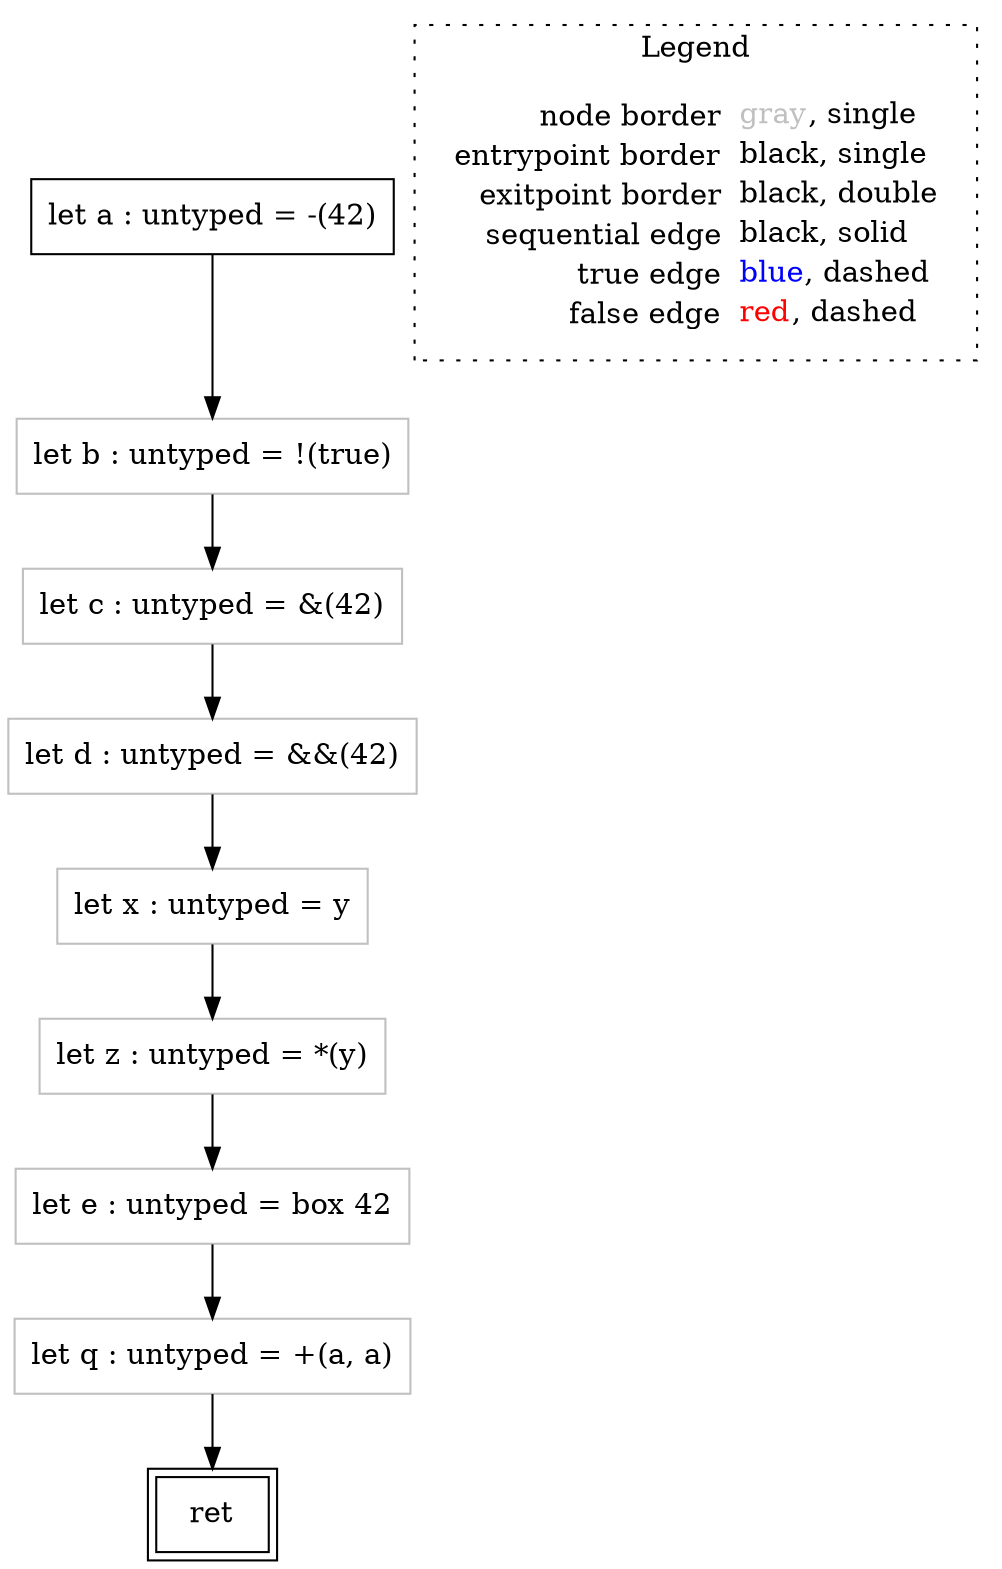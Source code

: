 digraph {
	"node0" [shape="rect",color="black",label=<let a : untyped = -(42)>];
	"node1" [shape="rect",color="gray",label=<let b : untyped = !(true)>];
	"node2" [shape="rect",color="gray",label=<let z : untyped = *(y)>];
	"node3" [shape="rect",color="gray",label=<let d : untyped = &amp;&amp;(42)>];
	"node4" [shape="rect",color="black",peripheries="2",label=<ret>];
	"node5" [shape="rect",color="gray",label=<let e : untyped = box 42>];
	"node6" [shape="rect",color="gray",label=<let q : untyped = +(a, a)>];
	"node7" [shape="rect",color="gray",label=<let c : untyped = &amp;(42)>];
	"node8" [shape="rect",color="gray",label=<let x : untyped = y>];
	"node1" -> "node7" [color="black"];
	"node2" -> "node5" [color="black"];
	"node3" -> "node8" [color="black"];
	"node5" -> "node6" [color="black"];
	"node0" -> "node1" [color="black"];
	"node6" -> "node4" [color="black"];
	"node7" -> "node3" [color="black"];
	"node8" -> "node2" [color="black"];
subgraph cluster_legend {
	label="Legend";
	style=dotted;
	node [shape=plaintext];
	"legend" [label=<<table border="0" cellpadding="2" cellspacing="0" cellborder="0"><tr><td align="right">node border&nbsp;</td><td align="left"><font color="gray">gray</font>, single</td></tr><tr><td align="right">entrypoint border&nbsp;</td><td align="left"><font color="black">black</font>, single</td></tr><tr><td align="right">exitpoint border&nbsp;</td><td align="left"><font color="black">black</font>, double</td></tr><tr><td align="right">sequential edge&nbsp;</td><td align="left"><font color="black">black</font>, solid</td></tr><tr><td align="right">true edge&nbsp;</td><td align="left"><font color="blue">blue</font>, dashed</td></tr><tr><td align="right">false edge&nbsp;</td><td align="left"><font color="red">red</font>, dashed</td></tr></table>>];
}

}
